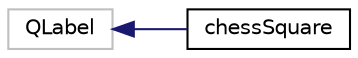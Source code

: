 digraph "Graphical Class Hierarchy"
{
  edge [fontname="Helvetica",fontsize="10",labelfontname="Helvetica",labelfontsize="10"];
  node [fontname="Helvetica",fontsize="10",shape=record];
  rankdir="LR";
  Node5 [label="QLabel",height=0.2,width=0.4,color="grey75", fillcolor="white", style="filled"];
  Node5 -> Node0 [dir="back",color="midnightblue",fontsize="10",style="solid",fontname="Helvetica"];
  Node0 [label="chessSquare",height=0.2,width=0.4,color="black", fillcolor="white", style="filled",URL="$classchessSquare.html"];
}
